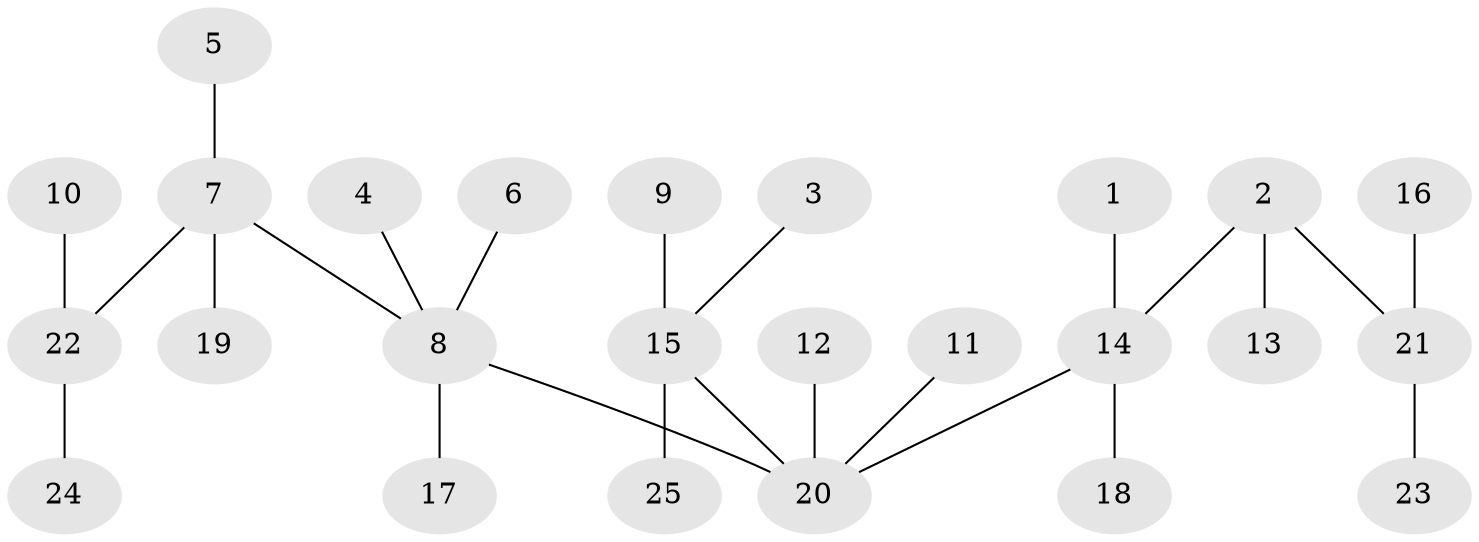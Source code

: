 // original degree distribution, {5: 0.08, 3: 0.12, 2: 0.24, 1: 0.52, 6: 0.02, 4: 0.02}
// Generated by graph-tools (version 1.1) at 2025/26/03/09/25 03:26:24]
// undirected, 25 vertices, 24 edges
graph export_dot {
graph [start="1"]
  node [color=gray90,style=filled];
  1;
  2;
  3;
  4;
  5;
  6;
  7;
  8;
  9;
  10;
  11;
  12;
  13;
  14;
  15;
  16;
  17;
  18;
  19;
  20;
  21;
  22;
  23;
  24;
  25;
  1 -- 14 [weight=1.0];
  2 -- 13 [weight=1.0];
  2 -- 14 [weight=1.0];
  2 -- 21 [weight=1.0];
  3 -- 15 [weight=1.0];
  4 -- 8 [weight=1.0];
  5 -- 7 [weight=1.0];
  6 -- 8 [weight=1.0];
  7 -- 8 [weight=1.0];
  7 -- 19 [weight=1.0];
  7 -- 22 [weight=1.0];
  8 -- 17 [weight=1.0];
  8 -- 20 [weight=1.0];
  9 -- 15 [weight=1.0];
  10 -- 22 [weight=1.0];
  11 -- 20 [weight=1.0];
  12 -- 20 [weight=1.0];
  14 -- 18 [weight=1.0];
  14 -- 20 [weight=1.0];
  15 -- 20 [weight=1.0];
  15 -- 25 [weight=1.0];
  16 -- 21 [weight=1.0];
  21 -- 23 [weight=1.0];
  22 -- 24 [weight=1.0];
}
